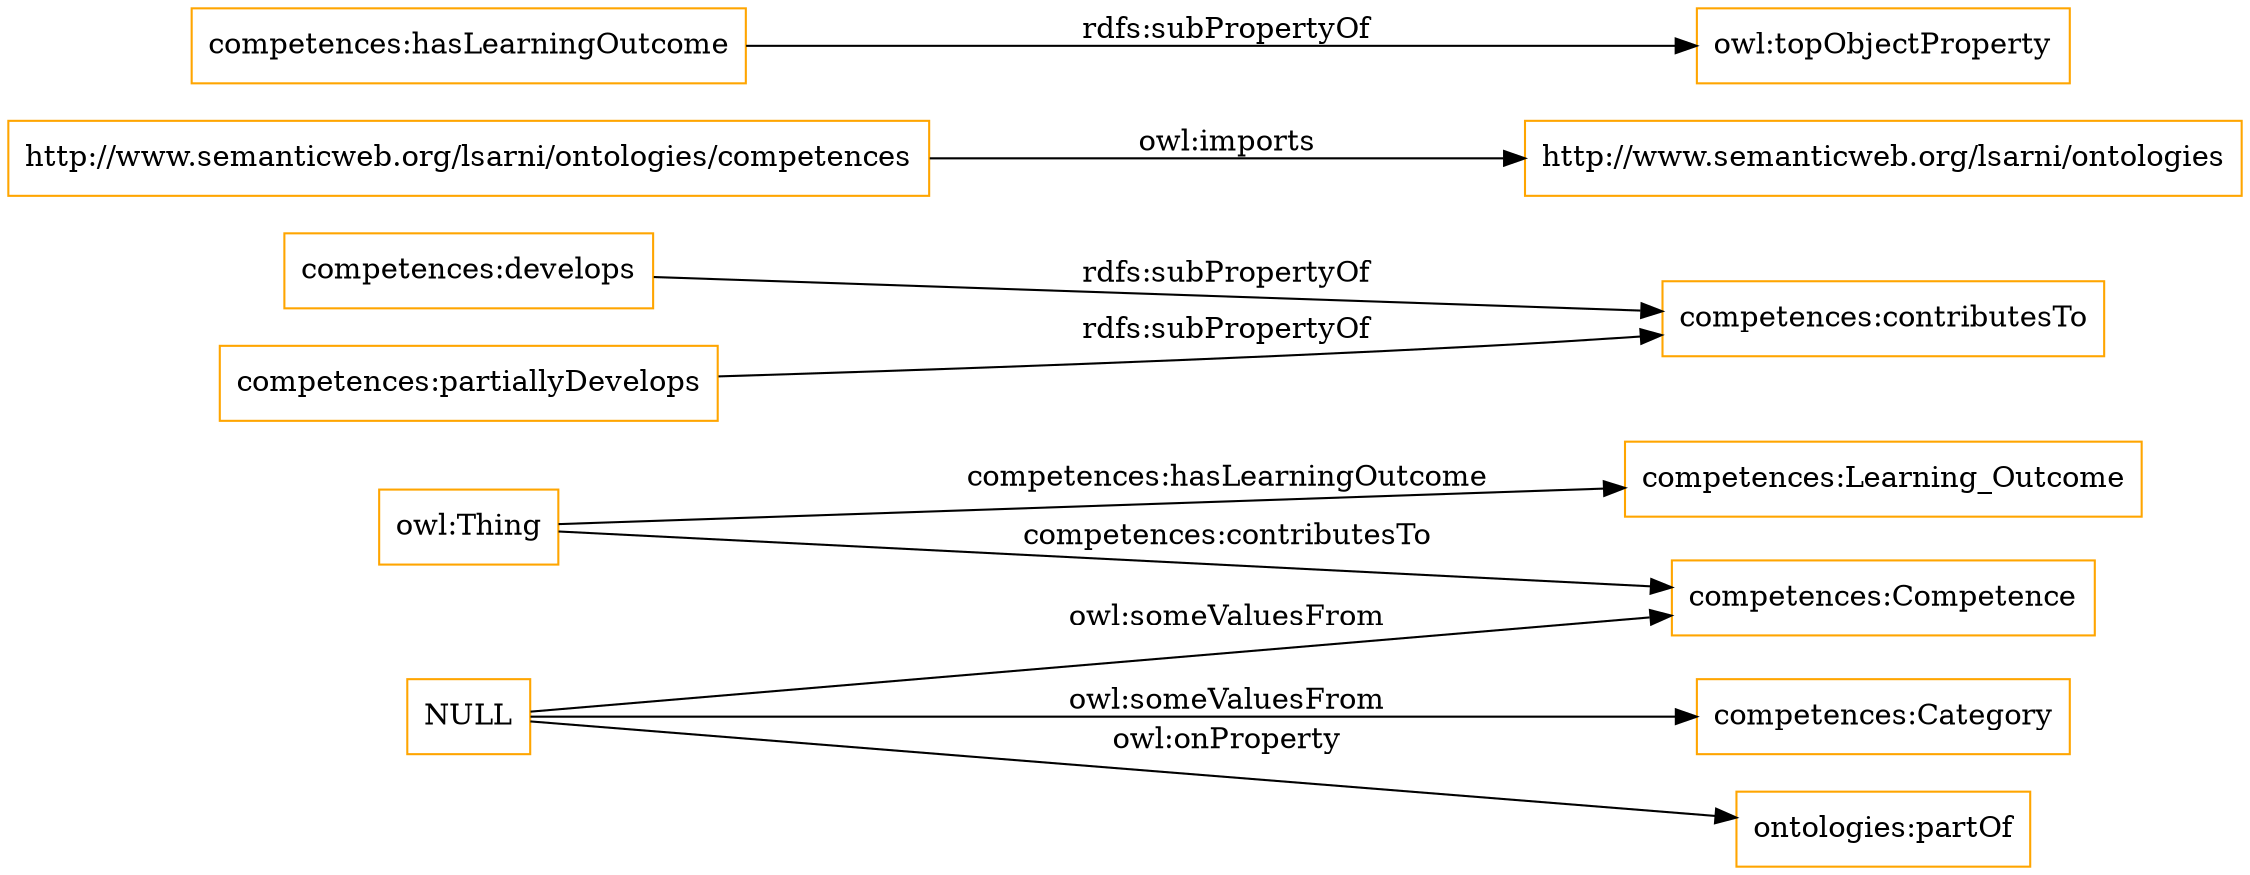digraph ar2dtool_diagram { 
rankdir=LR;
size="1501"
node [shape = rectangle, color="orange"]; "competences:Learning_Outcome" "competences:Competence" "competences:Category" ; /*classes style*/
	"competences:develops" -> "competences:contributesTo" [ label = "rdfs:subPropertyOf" ];
	"competences:partiallyDevelops" -> "competences:contributesTo" [ label = "rdfs:subPropertyOf" ];
	"http://www.semanticweb.org/lsarni/ontologies/competences" -> "http://www.semanticweb.org/lsarni/ontologies" [ label = "owl:imports" ];
	"NULL" -> "competences:Competence" [ label = "owl:someValuesFrom" ];
	"NULL" -> "competences:Category" [ label = "owl:someValuesFrom" ];
	"NULL" -> "ontologies:partOf" [ label = "owl:onProperty" ];
	"competences:hasLearningOutcome" -> "owl:topObjectProperty" [ label = "rdfs:subPropertyOf" ];
	"owl:Thing" -> "competences:Competence" [ label = "competences:contributesTo" ];
	"owl:Thing" -> "competences:Learning_Outcome" [ label = "competences:hasLearningOutcome" ];

}

